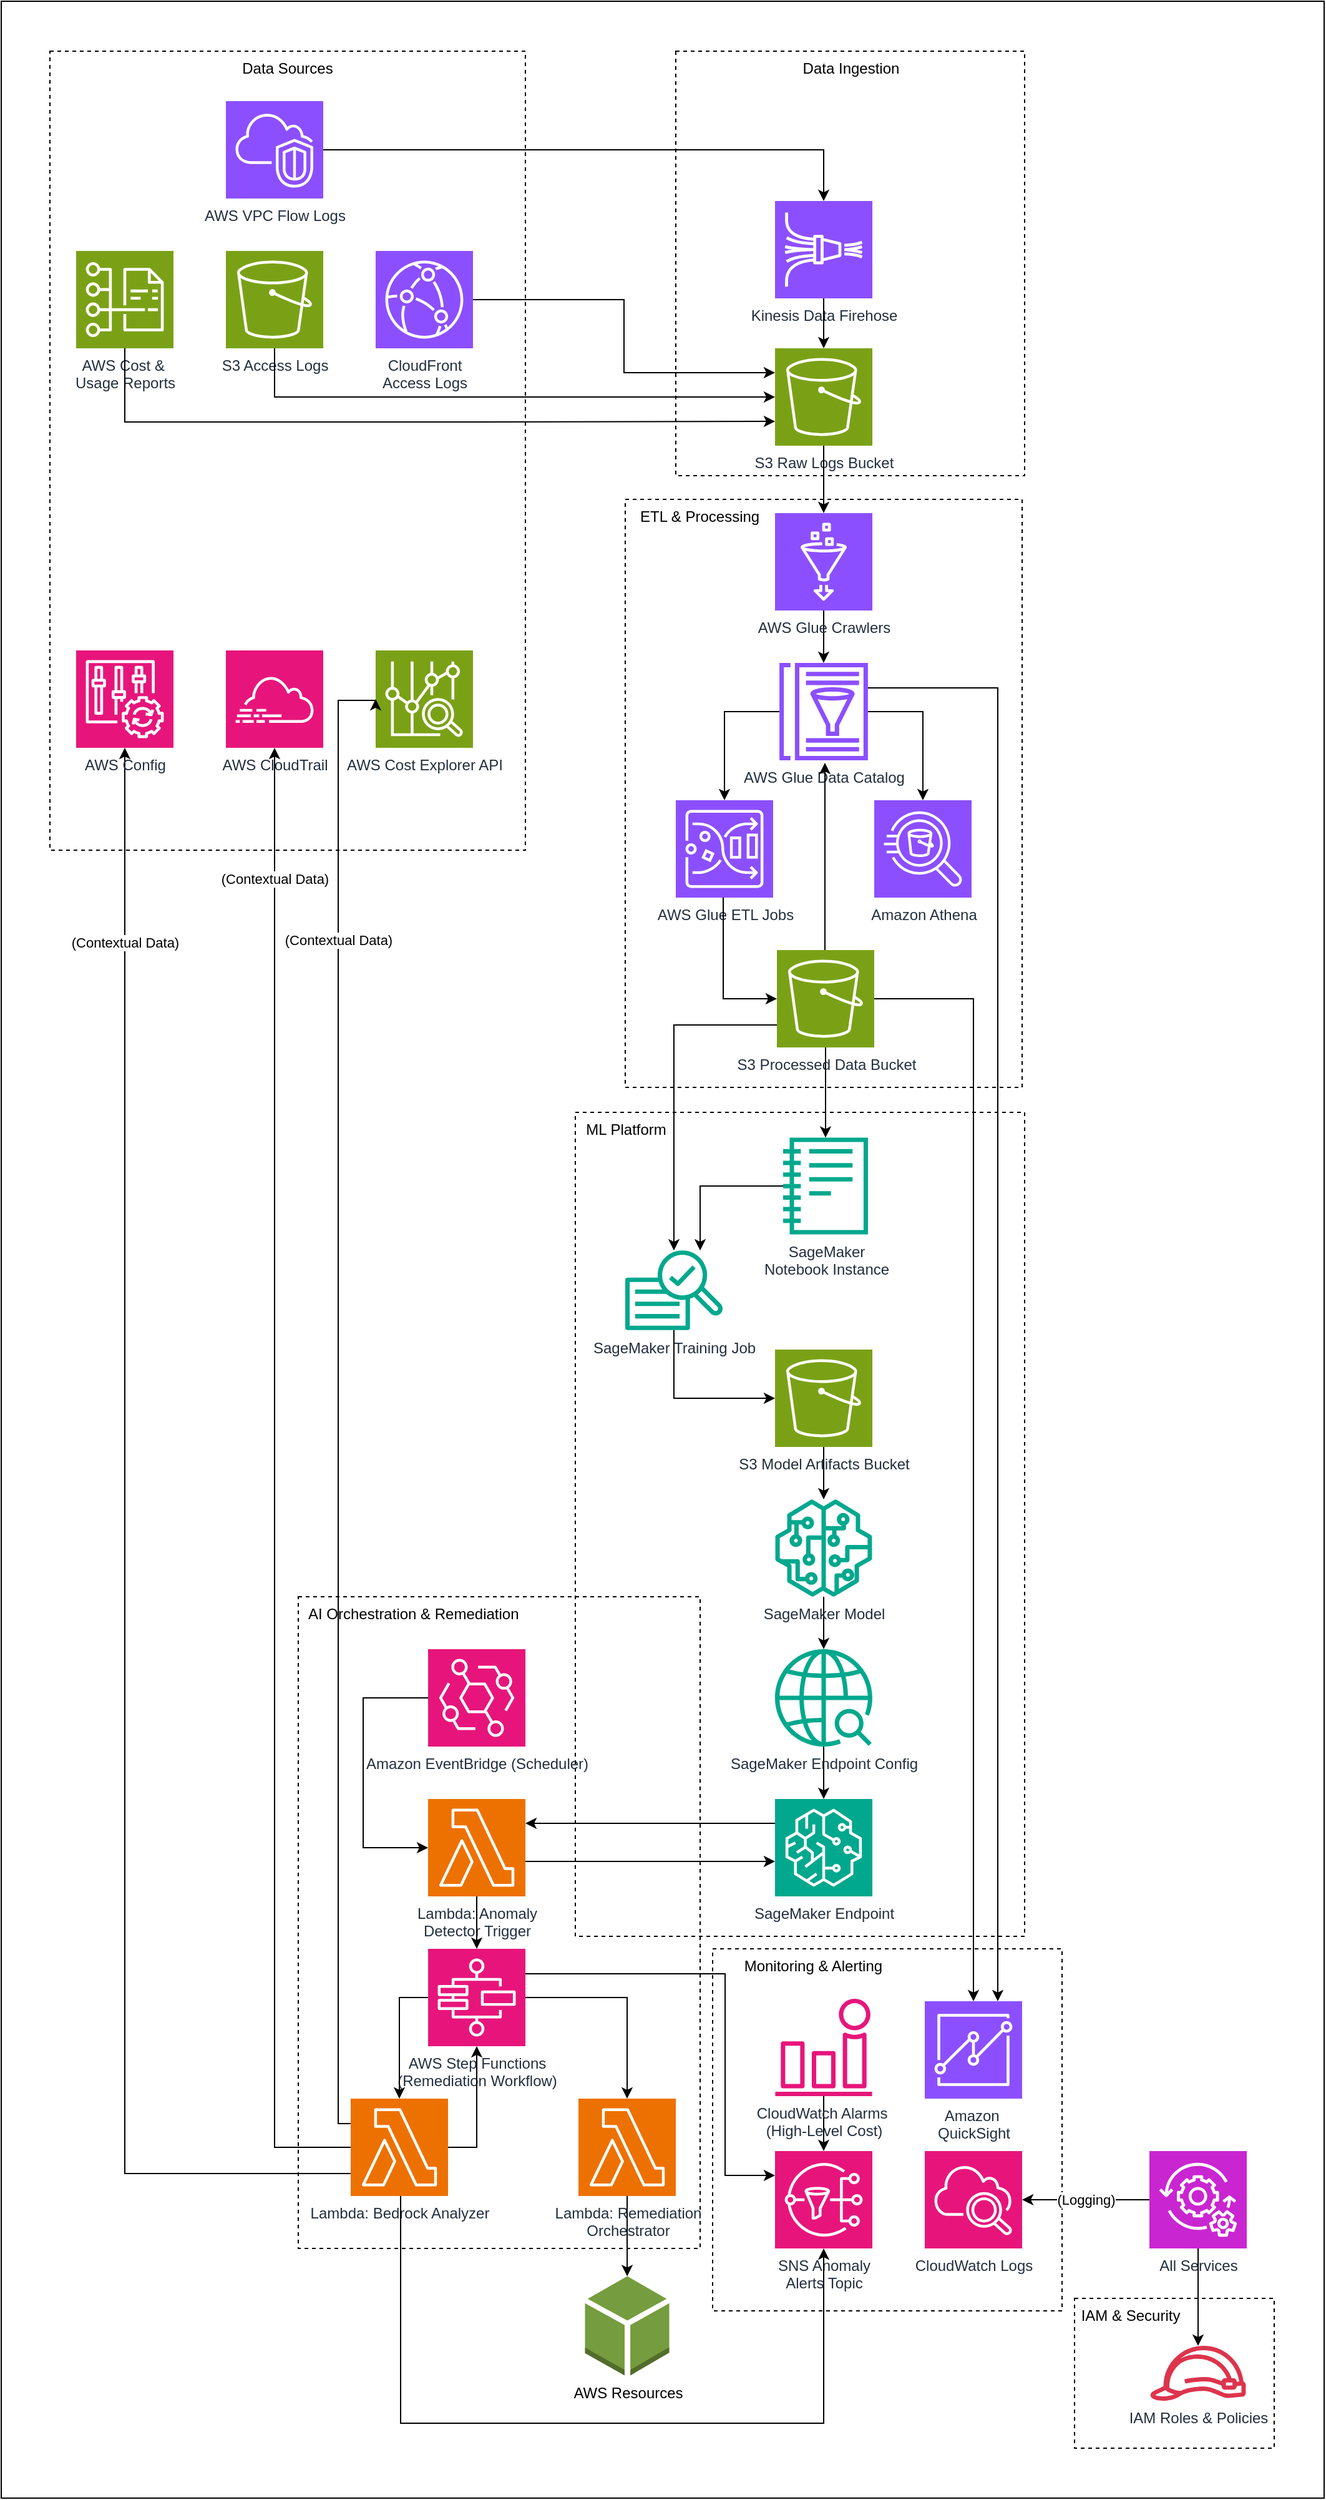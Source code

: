 <mxfile version="28.0.4">
  <diagram name="Page-1" id="ban93E1x9g3eHtzpJWJd">
    <mxGraphModel dx="2061" dy="1964" grid="1" gridSize="10" guides="1" tooltips="1" connect="1" arrows="1" fold="1" page="1" pageScale="1" pageWidth="827" pageHeight="1169" math="0" shadow="0">
      <root>
        <mxCell id="0" />
        <mxCell id="1" parent="0" />
        <mxCell id="ZNJ3kwFTyo7XcxQ9_HU3-84" value="" style="rounded=0;whiteSpace=wrap;html=1;fillColor=none;" parent="1" vertex="1">
          <mxGeometry x="-20" y="-40" width="1060" height="2000" as="geometry" />
        </mxCell>
        <mxCell id="ZNJ3kwFTyo7XcxQ9_HU3-73" value="Data Sources" style="rounded=0;whiteSpace=wrap;html=1;fillColor=none;dashed=1;verticalAlign=top;" parent="1" vertex="1">
          <mxGeometry x="19" width="381" height="640" as="geometry" />
        </mxCell>
        <mxCell id="ZNJ3kwFTyo7XcxQ9_HU3-79" value="&amp;nbsp; &amp;nbsp;ETL &amp;amp; Processing" style="rounded=0;whiteSpace=wrap;html=1;fillColor=none;dashed=1;verticalAlign=top;align=left;" parent="1" vertex="1">
          <mxGeometry x="480" y="359" width="318" height="471" as="geometry" />
        </mxCell>
        <mxCell id="ZNJ3kwFTyo7XcxQ9_HU3-80" value="&amp;nbsp; ML Platform" style="rounded=0;whiteSpace=wrap;html=1;fillColor=none;dashed=1;verticalAlign=top;align=left;" parent="1" vertex="1">
          <mxGeometry x="440" y="850" width="360" height="660" as="geometry" />
        </mxCell>
        <mxCell id="ZNJ3kwFTyo7XcxQ9_HU3-83" value="&lt;span class=&quot;selected&quot;&gt;&amp;nbsp;IAM &amp;amp; Security&lt;/span&gt;" style="rounded=0;whiteSpace=wrap;html=1;strokeColor=default;fillColor=none;dashed=1;verticalAlign=top;align=left;" parent="1" vertex="1">
          <mxGeometry x="840" y="1800" width="160" height="120" as="geometry" />
        </mxCell>
        <mxCell id="ZNJ3kwFTyo7XcxQ9_HU3-82" value="&lt;span class=&quot;selected&quot;&gt;&amp;nbsp; &amp;nbsp; &amp;nbsp; &amp;nbsp;Monitoring &amp;amp; Alerting&lt;/span&gt;" style="rounded=0;whiteSpace=wrap;html=1;fillColor=none;dashed=1;verticalAlign=top;align=left;" parent="1" vertex="1">
          <mxGeometry x="550" y="1520" width="280" height="290" as="geometry" />
        </mxCell>
        <mxCell id="ZNJ3kwFTyo7XcxQ9_HU3-81" value="&lt;span class=&quot;selected&quot;&gt;&amp;nbsp; AI Orchestration &amp;amp; Remediation&lt;/span&gt;" style="rounded=0;whiteSpace=wrap;html=1;fillColor=none;dashed=1;verticalAlign=top;align=left;" parent="1" vertex="1">
          <mxGeometry x="218" y="1238" width="322" height="522" as="geometry" />
        </mxCell>
        <mxCell id="ZNJ3kwFTyo7XcxQ9_HU3-7" style="edgeStyle=orthogonalEdgeStyle;rounded=0;orthogonalLoop=1;jettySize=auto;html=1;" parent="1" source="ZNJ3kwFTyo7XcxQ9_HU3-1" target="ZNJ3kwFTyo7XcxQ9_HU3-5" edge="1">
          <mxGeometry relative="1" as="geometry" />
        </mxCell>
        <mxCell id="ZNJ3kwFTyo7XcxQ9_HU3-1" value="&lt;span class=&quot;selected&quot;&gt;AWS VPC Flow Logs&lt;/span&gt;" style="sketch=0;points=[[0,0,0],[0.25,0,0],[0.5,0,0],[0.75,0,0],[1,0,0],[0,1,0],[0.25,1,0],[0.5,1,0],[0.75,1,0],[1,1,0],[0,0.25,0],[0,0.5,0],[0,0.75,0],[1,0.25,0],[1,0.5,0],[1,0.75,0]];outlineConnect=0;fontColor=#232F3E;fillColor=#8C4FFF;strokeColor=#ffffff;dashed=0;verticalLabelPosition=bottom;verticalAlign=top;align=center;html=1;fontSize=12;fontStyle=0;aspect=fixed;shape=mxgraph.aws4.resourceIcon;resIcon=mxgraph.aws4.vpc;" parent="1" vertex="1">
          <mxGeometry x="160" y="40" width="78" height="78" as="geometry" />
        </mxCell>
        <mxCell id="ZNJ3kwFTyo7XcxQ9_HU3-2" value="&lt;span class=&quot;selected&quot;&gt;AWS Cost &amp;amp;&amp;nbsp;&lt;/span&gt;&lt;div&gt;&lt;span class=&quot;selected&quot;&gt;Usage Reports&lt;/span&gt;&lt;/div&gt;" style="sketch=0;points=[[0,0,0],[0.25,0,0],[0.5,0,0],[0.75,0,0],[1,0,0],[0,1,0],[0.25,1,0],[0.5,1,0],[0.75,1,0],[1,1,0],[0,0.25,0],[0,0.5,0],[0,0.75,0],[1,0.25,0],[1,0.5,0],[1,0.75,0]];outlineConnect=0;fontColor=#232F3E;fillColor=#7AA116;strokeColor=#ffffff;dashed=0;verticalLabelPosition=bottom;verticalAlign=top;align=center;html=1;fontSize=12;fontStyle=0;aspect=fixed;shape=mxgraph.aws4.resourceIcon;resIcon=mxgraph.aws4.cost_and_usage_report;" parent="1" vertex="1">
          <mxGeometry x="40" y="160" width="78" height="78" as="geometry" />
        </mxCell>
        <mxCell id="ZNJ3kwFTyo7XcxQ9_HU3-3" value="&lt;span class=&quot;selected&quot;&gt;S3 Access Logs&lt;/span&gt;" style="sketch=0;points=[[0,0,0],[0.25,0,0],[0.5,0,0],[0.75,0,0],[1,0,0],[0,1,0],[0.25,1,0],[0.5,1,0],[0.75,1,0],[1,1,0],[0,0.25,0],[0,0.5,0],[0,0.75,0],[1,0.25,0],[1,0.5,0],[1,0.75,0]];outlineConnect=0;fontColor=#232F3E;fillColor=#7AA116;strokeColor=#ffffff;dashed=0;verticalLabelPosition=bottom;verticalAlign=top;align=center;html=1;fontSize=12;fontStyle=0;aspect=fixed;shape=mxgraph.aws4.resourceIcon;resIcon=mxgraph.aws4.s3;" parent="1" vertex="1">
          <mxGeometry x="160" y="160" width="78" height="78" as="geometry" />
        </mxCell>
        <mxCell id="ZNJ3kwFTyo7XcxQ9_HU3-4" value="&lt;span class=&quot;selected&quot;&gt;CloudFront&lt;/span&gt;&lt;div&gt;&lt;span class=&quot;selected&quot;&gt;Access Logs&lt;/span&gt;&lt;/div&gt;" style="sketch=0;points=[[0,0,0],[0.25,0,0],[0.5,0,0],[0.75,0,0],[1,0,0],[0,1,0],[0.25,1,0],[0.5,1,0],[0.75,1,0],[1,1,0],[0,0.25,0],[0,0.5,0],[0,0.75,0],[1,0.25,0],[1,0.5,0],[1,0.75,0]];outlineConnect=0;fontColor=#232F3E;fillColor=#8C4FFF;strokeColor=#ffffff;dashed=0;verticalLabelPosition=bottom;verticalAlign=top;align=center;html=1;fontSize=12;fontStyle=0;aspect=fixed;shape=mxgraph.aws4.resourceIcon;resIcon=mxgraph.aws4.cloudfront;" parent="1" vertex="1">
          <mxGeometry x="280" y="160" width="78" height="78" as="geometry" />
        </mxCell>
        <mxCell id="ZNJ3kwFTyo7XcxQ9_HU3-5" value="&lt;span class=&quot;selected&quot;&gt;Kinesis Data Firehose&lt;/span&gt;" style="sketch=0;points=[[0,0,0],[0.25,0,0],[0.5,0,0],[0.75,0,0],[1,0,0],[0,1,0],[0.25,1,0],[0.5,1,0],[0.75,1,0],[1,1,0],[0,0.25,0],[0,0.5,0],[0,0.75,0],[1,0.25,0],[1,0.5,0],[1,0.75,0]];outlineConnect=0;fontColor=#232F3E;fillColor=#8C4FFF;strokeColor=#ffffff;dashed=0;verticalLabelPosition=bottom;verticalAlign=top;align=center;html=1;fontSize=12;fontStyle=0;aspect=fixed;shape=mxgraph.aws4.resourceIcon;resIcon=mxgraph.aws4.kinesis_data_firehose;" parent="1" vertex="1">
          <mxGeometry x="600" y="120" width="78" height="78" as="geometry" />
        </mxCell>
        <mxCell id="ZNJ3kwFTyo7XcxQ9_HU3-6" value="&lt;span class=&quot;selected&quot;&gt;S3 Raw Logs Bucket&lt;/span&gt;" style="sketch=0;points=[[0,0,0],[0.25,0,0],[0.5,0,0],[0.75,0,0],[1,0,0],[0,1,0],[0.25,1,0],[0.5,1,0],[0.75,1,0],[1,1,0],[0,0.25,0],[0,0.5,0],[0,0.75,0],[1,0.25,0],[1,0.5,0],[1,0.75,0]];outlineConnect=0;fontColor=#232F3E;fillColor=#7AA116;strokeColor=#ffffff;dashed=0;verticalLabelPosition=bottom;verticalAlign=top;align=center;html=1;fontSize=12;fontStyle=0;aspect=fixed;shape=mxgraph.aws4.resourceIcon;resIcon=mxgraph.aws4.s3;" parent="1" vertex="1">
          <mxGeometry x="600" y="238" width="78" height="78" as="geometry" />
        </mxCell>
        <mxCell id="ZNJ3kwFTyo7XcxQ9_HU3-8" style="edgeStyle=orthogonalEdgeStyle;rounded=0;orthogonalLoop=1;jettySize=auto;html=1;entryX=0;entryY=0.25;entryDx=0;entryDy=0;entryPerimeter=0;" parent="1" source="ZNJ3kwFTyo7XcxQ9_HU3-4" target="ZNJ3kwFTyo7XcxQ9_HU3-6" edge="1">
          <mxGeometry relative="1" as="geometry" />
        </mxCell>
        <mxCell id="ZNJ3kwFTyo7XcxQ9_HU3-9" style="edgeStyle=orthogonalEdgeStyle;rounded=0;orthogonalLoop=1;jettySize=auto;html=1;entryX=0;entryY=0.5;entryDx=0;entryDy=0;entryPerimeter=0;" parent="1" source="ZNJ3kwFTyo7XcxQ9_HU3-3" target="ZNJ3kwFTyo7XcxQ9_HU3-6" edge="1">
          <mxGeometry relative="1" as="geometry">
            <Array as="points">
              <mxPoint x="199" y="277" />
            </Array>
          </mxGeometry>
        </mxCell>
        <mxCell id="ZNJ3kwFTyo7XcxQ9_HU3-10" style="edgeStyle=orthogonalEdgeStyle;rounded=0;orthogonalLoop=1;jettySize=auto;html=1;entryX=0;entryY=0.75;entryDx=0;entryDy=0;entryPerimeter=0;" parent="1" source="ZNJ3kwFTyo7XcxQ9_HU3-2" target="ZNJ3kwFTyo7XcxQ9_HU3-6" edge="1">
          <mxGeometry relative="1" as="geometry">
            <Array as="points">
              <mxPoint x="79" y="297" />
              <mxPoint x="359" y="297" />
            </Array>
          </mxGeometry>
        </mxCell>
        <mxCell id="ZNJ3kwFTyo7XcxQ9_HU3-11" style="edgeStyle=orthogonalEdgeStyle;rounded=0;orthogonalLoop=1;jettySize=auto;html=1;entryX=0.5;entryY=0;entryDx=0;entryDy=0;entryPerimeter=0;" parent="1" source="ZNJ3kwFTyo7XcxQ9_HU3-5" target="ZNJ3kwFTyo7XcxQ9_HU3-6" edge="1">
          <mxGeometry relative="1" as="geometry" />
        </mxCell>
        <mxCell id="ZNJ3kwFTyo7XcxQ9_HU3-12" value="&lt;span class=&quot;selected&quot;&gt;AWS Glue ETL Jobs&lt;/span&gt;" style="sketch=0;points=[[0,0,0],[0.25,0,0],[0.5,0,0],[0.75,0,0],[1,0,0],[0,1,0],[0.25,1,0],[0.5,1,0],[0.75,1,0],[1,1,0],[0,0.25,0],[0,0.5,0],[0,0.75,0],[1,0.25,0],[1,0.5,0],[1,0.75,0]];outlineConnect=0;fontColor=#232F3E;fillColor=#8C4FFF;strokeColor=#ffffff;dashed=0;verticalLabelPosition=bottom;verticalAlign=top;align=center;html=1;fontSize=12;fontStyle=0;aspect=fixed;shape=mxgraph.aws4.resourceIcon;resIcon=mxgraph.aws4.glue_databrew;" parent="1" vertex="1">
          <mxGeometry x="520.5" y="600" width="78" height="78" as="geometry" />
        </mxCell>
        <mxCell id="ZNJ3kwFTyo7XcxQ9_HU3-20" style="edgeStyle=orthogonalEdgeStyle;rounded=0;orthogonalLoop=1;jettySize=auto;html=1;" parent="1" source="ZNJ3kwFTyo7XcxQ9_HU3-13" target="ZNJ3kwFTyo7XcxQ9_HU3-15" edge="1">
          <mxGeometry relative="1" as="geometry" />
        </mxCell>
        <mxCell id="ZNJ3kwFTyo7XcxQ9_HU3-13" value="&lt;span class=&quot;selected&quot;&gt;AWS Glue Data Catalog&lt;/span&gt;" style="sketch=0;outlineConnect=0;fontColor=#232F3E;gradientColor=none;fillColor=#8C4FFF;strokeColor=none;dashed=0;verticalLabelPosition=bottom;verticalAlign=top;align=center;html=1;fontSize=12;fontStyle=0;aspect=fixed;pointerEvents=1;shape=mxgraph.aws4.glue_data_catalog;" parent="1" vertex="1">
          <mxGeometry x="603" y="490" width="72" height="78" as="geometry" />
        </mxCell>
        <mxCell id="ZNJ3kwFTyo7XcxQ9_HU3-18" style="edgeStyle=orthogonalEdgeStyle;rounded=0;orthogonalLoop=1;jettySize=auto;html=1;" parent="1" source="ZNJ3kwFTyo7XcxQ9_HU3-14" target="ZNJ3kwFTyo7XcxQ9_HU3-13" edge="1">
          <mxGeometry relative="1" as="geometry" />
        </mxCell>
        <mxCell id="ZNJ3kwFTyo7XcxQ9_HU3-14" value="&lt;span class=&quot;selected&quot;&gt;AWS Glue Crawlers&lt;/span&gt;" style="sketch=0;points=[[0,0,0],[0.25,0,0],[0.5,0,0],[0.75,0,0],[1,0,0],[0,1,0],[0.25,1,0],[0.5,1,0],[0.75,1,0],[1,1,0],[0,0.25,0],[0,0.5,0],[0,0.75,0],[1,0.25,0],[1,0.5,0],[1,0.75,0]];outlineConnect=0;fontColor=#232F3E;fillColor=#8C4FFF;strokeColor=#ffffff;dashed=0;verticalLabelPosition=bottom;verticalAlign=top;align=center;html=1;fontSize=12;fontStyle=0;aspect=fixed;shape=mxgraph.aws4.resourceIcon;resIcon=mxgraph.aws4.glue;" parent="1" vertex="1">
          <mxGeometry x="600" y="370" width="78" height="78" as="geometry" />
        </mxCell>
        <mxCell id="ZNJ3kwFTyo7XcxQ9_HU3-15" value="&lt;span class=&quot;selected&quot;&gt;Amazon Athena&lt;/span&gt;" style="sketch=0;points=[[0,0,0],[0.25,0,0],[0.5,0,0],[0.75,0,0],[1,0,0],[0,1,0],[0.25,1,0],[0.5,1,0],[0.75,1,0],[1,1,0],[0,0.25,0],[0,0.5,0],[0,0.75,0],[1,0.25,0],[1,0.5,0],[1,0.75,0]];outlineConnect=0;fontColor=#232F3E;fillColor=#8C4FFF;strokeColor=#ffffff;dashed=0;verticalLabelPosition=bottom;verticalAlign=top;align=center;html=1;fontSize=12;fontStyle=0;aspect=fixed;shape=mxgraph.aws4.resourceIcon;resIcon=mxgraph.aws4.athena;" parent="1" vertex="1">
          <mxGeometry x="679.5" y="600" width="78" height="78" as="geometry" />
        </mxCell>
        <mxCell id="ZNJ3kwFTyo7XcxQ9_HU3-32" style="edgeStyle=orthogonalEdgeStyle;rounded=0;orthogonalLoop=1;jettySize=auto;html=1;" parent="1" source="ZNJ3kwFTyo7XcxQ9_HU3-16" target="ZNJ3kwFTyo7XcxQ9_HU3-23" edge="1">
          <mxGeometry relative="1" as="geometry" />
        </mxCell>
        <mxCell id="ZNJ3kwFTyo7XcxQ9_HU3-33" style="edgeStyle=orthogonalEdgeStyle;rounded=0;orthogonalLoop=1;jettySize=auto;html=1;" parent="1" source="ZNJ3kwFTyo7XcxQ9_HU3-16" target="ZNJ3kwFTyo7XcxQ9_HU3-29" edge="1">
          <mxGeometry relative="1" as="geometry">
            <Array as="points">
              <mxPoint x="519" y="780" />
            </Array>
          </mxGeometry>
        </mxCell>
        <mxCell id="ZNJ3kwFTyo7XcxQ9_HU3-66" style="edgeStyle=orthogonalEdgeStyle;rounded=0;orthogonalLoop=1;jettySize=auto;html=1;" parent="1" source="ZNJ3kwFTyo7XcxQ9_HU3-16" target="ZNJ3kwFTyo7XcxQ9_HU3-62" edge="1">
          <mxGeometry relative="1" as="geometry" />
        </mxCell>
        <mxCell id="ZNJ3kwFTyo7XcxQ9_HU3-16" value="&lt;span class=&quot;selected&quot;&gt;S3 Processed Data Bucket&lt;/span&gt;" style="sketch=0;points=[[0,0,0],[0.25,0,0],[0.5,0,0],[0.75,0,0],[1,0,0],[0,1,0],[0.25,1,0],[0.5,1,0],[0.75,1,0],[1,1,0],[0,0.25,0],[0,0.5,0],[0,0.75,0],[1,0.25,0],[1,0.5,0],[1,0.75,0]];outlineConnect=0;fontColor=#232F3E;fillColor=#7AA116;strokeColor=#ffffff;dashed=0;verticalLabelPosition=bottom;verticalAlign=top;align=center;html=1;fontSize=12;fontStyle=0;aspect=fixed;shape=mxgraph.aws4.resourceIcon;resIcon=mxgraph.aws4.s3;" parent="1" vertex="1">
          <mxGeometry x="601.5" y="720" width="78" height="78" as="geometry" />
        </mxCell>
        <mxCell id="ZNJ3kwFTyo7XcxQ9_HU3-17" style="edgeStyle=orthogonalEdgeStyle;rounded=0;orthogonalLoop=1;jettySize=auto;html=1;entryX=0.5;entryY=0;entryDx=0;entryDy=0;entryPerimeter=0;" parent="1" source="ZNJ3kwFTyo7XcxQ9_HU3-6" target="ZNJ3kwFTyo7XcxQ9_HU3-14" edge="1">
          <mxGeometry relative="1" as="geometry" />
        </mxCell>
        <mxCell id="ZNJ3kwFTyo7XcxQ9_HU3-19" style="edgeStyle=orthogonalEdgeStyle;rounded=0;orthogonalLoop=1;jettySize=auto;html=1;entryX=0.5;entryY=0;entryDx=0;entryDy=0;entryPerimeter=0;" parent="1" source="ZNJ3kwFTyo7XcxQ9_HU3-13" target="ZNJ3kwFTyo7XcxQ9_HU3-12" edge="1">
          <mxGeometry relative="1" as="geometry" />
        </mxCell>
        <mxCell id="ZNJ3kwFTyo7XcxQ9_HU3-22" style="edgeStyle=orthogonalEdgeStyle;rounded=0;orthogonalLoop=1;jettySize=auto;html=1;entryX=0;entryY=0.5;entryDx=0;entryDy=0;entryPerimeter=0;" parent="1" source="ZNJ3kwFTyo7XcxQ9_HU3-12" target="ZNJ3kwFTyo7XcxQ9_HU3-16" edge="1">
          <mxGeometry relative="1" as="geometry">
            <Array as="points">
              <mxPoint x="558.5" y="759" />
            </Array>
          </mxGeometry>
        </mxCell>
        <mxCell id="ZNJ3kwFTyo7XcxQ9_HU3-34" style="edgeStyle=orthogonalEdgeStyle;rounded=0;orthogonalLoop=1;jettySize=auto;html=1;" parent="1" source="ZNJ3kwFTyo7XcxQ9_HU3-23" target="ZNJ3kwFTyo7XcxQ9_HU3-29" edge="1">
          <mxGeometry relative="1" as="geometry">
            <Array as="points">
              <mxPoint x="540" y="909" />
            </Array>
          </mxGeometry>
        </mxCell>
        <mxCell id="ZNJ3kwFTyo7XcxQ9_HU3-23" value="&lt;span class=&quot;selected&quot;&gt;SageMaker&lt;/span&gt;&lt;div&gt;&lt;span class=&quot;selected&quot;&gt;Notebook Instance&lt;/span&gt;&lt;/div&gt;" style="sketch=0;outlineConnect=0;fontColor=#232F3E;gradientColor=none;fillColor=#01A88D;strokeColor=none;dashed=0;verticalLabelPosition=bottom;verticalAlign=top;align=center;html=1;fontSize=12;fontStyle=0;aspect=fixed;pointerEvents=1;shape=mxgraph.aws4.sagemaker_notebook;" parent="1" vertex="1">
          <mxGeometry x="606.5" y="870" width="68" height="78" as="geometry" />
        </mxCell>
        <mxCell id="ZNJ3kwFTyo7XcxQ9_HU3-36" style="edgeStyle=orthogonalEdgeStyle;rounded=0;orthogonalLoop=1;jettySize=auto;html=1;" parent="1" source="ZNJ3kwFTyo7XcxQ9_HU3-25" target="ZNJ3kwFTyo7XcxQ9_HU3-26" edge="1">
          <mxGeometry relative="1" as="geometry" />
        </mxCell>
        <mxCell id="ZNJ3kwFTyo7XcxQ9_HU3-25" value="&lt;span class=&quot;selected&quot;&gt;S3 Model Artifacts Bucket&lt;/span&gt;" style="sketch=0;points=[[0,0,0],[0.25,0,0],[0.5,0,0],[0.75,0,0],[1,0,0],[0,1,0],[0.25,1,0],[0.5,1,0],[0.75,1,0],[1,1,0],[0,0.25,0],[0,0.5,0],[0,0.75,0],[1,0.25,0],[1,0.5,0],[1,0.75,0]];outlineConnect=0;fontColor=#232F3E;fillColor=#7AA116;strokeColor=#ffffff;dashed=0;verticalLabelPosition=bottom;verticalAlign=top;align=center;html=1;fontSize=12;fontStyle=0;aspect=fixed;shape=mxgraph.aws4.resourceIcon;resIcon=mxgraph.aws4.s3;" parent="1" vertex="1">
          <mxGeometry x="600" y="1040" width="78" height="78" as="geometry" />
        </mxCell>
        <mxCell id="ZNJ3kwFTyo7XcxQ9_HU3-37" style="edgeStyle=orthogonalEdgeStyle;rounded=0;orthogonalLoop=1;jettySize=auto;html=1;" parent="1" source="ZNJ3kwFTyo7XcxQ9_HU3-26" target="ZNJ3kwFTyo7XcxQ9_HU3-28" edge="1">
          <mxGeometry relative="1" as="geometry" />
        </mxCell>
        <mxCell id="ZNJ3kwFTyo7XcxQ9_HU3-26" value="&lt;span class=&quot;selected&quot;&gt;SageMaker Model&lt;/span&gt;" style="sketch=0;outlineConnect=0;fontColor=#232F3E;gradientColor=none;fillColor=#01A88D;strokeColor=none;dashed=0;verticalLabelPosition=bottom;verticalAlign=top;align=center;html=1;fontSize=12;fontStyle=0;aspect=fixed;pointerEvents=1;shape=mxgraph.aws4.sagemaker_model;" parent="1" vertex="1">
          <mxGeometry x="600" y="1160" width="78" height="78" as="geometry" />
        </mxCell>
        <mxCell id="ZNJ3kwFTyo7XcxQ9_HU3-38" style="edgeStyle=orthogonalEdgeStyle;rounded=0;orthogonalLoop=1;jettySize=auto;html=1;" parent="1" source="ZNJ3kwFTyo7XcxQ9_HU3-28" target="ZNJ3kwFTyo7XcxQ9_HU3-30" edge="1">
          <mxGeometry relative="1" as="geometry" />
        </mxCell>
        <mxCell id="ZNJ3kwFTyo7XcxQ9_HU3-28" value="&lt;span class=&quot;selected&quot;&gt;SageMaker Endpoint Config&lt;/span&gt;" style="sketch=0;outlineConnect=0;fontColor=#232F3E;gradientColor=none;fillColor=#01A88D;strokeColor=none;dashed=0;verticalLabelPosition=bottom;verticalAlign=top;align=center;html=1;fontSize=12;fontStyle=0;aspect=fixed;pointerEvents=1;shape=mxgraph.aws4.sagemaker_geospatial_ml;" parent="1" vertex="1">
          <mxGeometry x="600" y="1280" width="78" height="78" as="geometry" />
        </mxCell>
        <mxCell id="ZNJ3kwFTyo7XcxQ9_HU3-29" value="&lt;span class=&quot;selected&quot;&gt;SageMaker Training Job&lt;/span&gt;" style="sketch=0;outlineConnect=0;fontColor=#232F3E;gradientColor=none;fillColor=#01A88D;strokeColor=none;dashed=0;verticalLabelPosition=bottom;verticalAlign=top;align=center;html=1;fontSize=12;fontStyle=0;aspect=fixed;pointerEvents=1;shape=mxgraph.aws4.sagemaker_train;" parent="1" vertex="1">
          <mxGeometry x="480" y="960" width="78" height="65" as="geometry" />
        </mxCell>
        <mxCell id="ZNJ3kwFTyo7XcxQ9_HU3-30" value="&lt;span class=&quot;selected&quot;&gt;SageMaker Endpoint&lt;/span&gt;" style="sketch=0;points=[[0,0,0],[0.25,0,0],[0.5,0,0],[0.75,0,0],[1,0,0],[0,1,0],[0.25,1,0],[0.5,1,0],[0.75,1,0],[1,1,0],[0,0.25,0],[0,0.5,0],[0,0.75,0],[1,0.25,0],[1,0.5,0],[1,0.75,0]];outlineConnect=0;fontColor=#232F3E;fillColor=#01A88D;strokeColor=#ffffff;dashed=0;verticalLabelPosition=bottom;verticalAlign=top;align=center;html=1;fontSize=12;fontStyle=0;aspect=fixed;shape=mxgraph.aws4.resourceIcon;resIcon=mxgraph.aws4.sagemaker;" parent="1" vertex="1">
          <mxGeometry x="600" y="1400" width="78" height="78" as="geometry" />
        </mxCell>
        <mxCell id="ZNJ3kwFTyo7XcxQ9_HU3-31" style="edgeStyle=orthogonalEdgeStyle;rounded=0;orthogonalLoop=1;jettySize=auto;html=1;" parent="1" source="ZNJ3kwFTyo7XcxQ9_HU3-16" edge="1">
          <mxGeometry relative="1" as="geometry">
            <mxPoint x="640" y="570" as="targetPoint" />
          </mxGeometry>
        </mxCell>
        <mxCell id="ZNJ3kwFTyo7XcxQ9_HU3-35" style="edgeStyle=orthogonalEdgeStyle;rounded=0;orthogonalLoop=1;jettySize=auto;html=1;entryX=0;entryY=0.5;entryDx=0;entryDy=0;entryPerimeter=0;" parent="1" source="ZNJ3kwFTyo7XcxQ9_HU3-29" target="ZNJ3kwFTyo7XcxQ9_HU3-25" edge="1">
          <mxGeometry relative="1" as="geometry">
            <Array as="points">
              <mxPoint x="519" y="1079" />
            </Array>
          </mxGeometry>
        </mxCell>
        <mxCell id="ZNJ3kwFTyo7XcxQ9_HU3-39" value="&lt;span class=&quot;selected&quot;&gt;Amazon EventBridge (Scheduler)&lt;/span&gt;" style="sketch=0;points=[[0,0,0],[0.25,0,0],[0.5,0,0],[0.75,0,0],[1,0,0],[0,1,0],[0.25,1,0],[0.5,1,0],[0.75,1,0],[1,1,0],[0,0.25,0],[0,0.5,0],[0,0.75,0],[1,0.25,0],[1,0.5,0],[1,0.75,0]];outlineConnect=0;fontColor=#232F3E;fillColor=#E7157B;strokeColor=#ffffff;dashed=0;verticalLabelPosition=bottom;verticalAlign=top;align=center;html=1;fontSize=12;fontStyle=0;aspect=fixed;shape=mxgraph.aws4.resourceIcon;resIcon=mxgraph.aws4.eventbridge;" parent="1" vertex="1">
          <mxGeometry x="322" y="1280" width="78" height="78" as="geometry" />
        </mxCell>
        <mxCell id="ZNJ3kwFTyo7XcxQ9_HU3-47" style="edgeStyle=orthogonalEdgeStyle;rounded=0;orthogonalLoop=1;jettySize=auto;html=1;" parent="1" source="ZNJ3kwFTyo7XcxQ9_HU3-40" target="ZNJ3kwFTyo7XcxQ9_HU3-30" edge="1">
          <mxGeometry relative="1" as="geometry">
            <Array as="points">
              <mxPoint x="520" y="1450" />
              <mxPoint x="520" y="1450" />
            </Array>
          </mxGeometry>
        </mxCell>
        <mxCell id="ZNJ3kwFTyo7XcxQ9_HU3-40" value="&lt;span class=&quot;selected&quot;&gt;Lambda: Anomaly&lt;/span&gt;&lt;div&gt;&lt;span class=&quot;selected&quot;&gt;Detector Trigger&lt;/span&gt;&lt;/div&gt;" style="sketch=0;points=[[0,0,0],[0.25,0,0],[0.5,0,0],[0.75,0,0],[1,0,0],[0,1,0],[0.25,1,0],[0.5,1,0],[0.75,1,0],[1,1,0],[0,0.25,0],[0,0.5,0],[0,0.75,0],[1,0.25,0],[1,0.5,0],[1,0.75,0]];outlineConnect=0;fontColor=#232F3E;fillColor=#ED7100;strokeColor=#ffffff;dashed=0;verticalLabelPosition=bottom;verticalAlign=top;align=center;html=1;fontSize=12;fontStyle=0;aspect=fixed;shape=mxgraph.aws4.resourceIcon;resIcon=mxgraph.aws4.lambda;" parent="1" vertex="1">
          <mxGeometry x="322" y="1400" width="78" height="78" as="geometry" />
        </mxCell>
        <mxCell id="ZNJ3kwFTyo7XcxQ9_HU3-41" value="&lt;span class=&quot;selected&quot;&gt;AWS Step Functions&lt;/span&gt;&lt;div&gt;&lt;span class=&quot;selected&quot;&gt;(Remediation Workflow)&lt;/span&gt;&lt;/div&gt;" style="sketch=0;points=[[0,0,0],[0.25,0,0],[0.5,0,0],[0.75,0,0],[1,0,0],[0,1,0],[0.25,1,0],[0.5,1,0],[0.75,1,0],[1,1,0],[0,0.25,0],[0,0.5,0],[0,0.75,0],[1,0.25,0],[1,0.5,0],[1,0.75,0]];outlineConnect=0;fontColor=#232F3E;fillColor=#E7157B;strokeColor=#ffffff;dashed=0;verticalLabelPosition=bottom;verticalAlign=top;align=center;html=1;fontSize=12;fontStyle=0;aspect=fixed;shape=mxgraph.aws4.resourceIcon;resIcon=mxgraph.aws4.step_functions;" parent="1" vertex="1">
          <mxGeometry x="322" y="1520" width="78" height="78" as="geometry" />
        </mxCell>
        <mxCell id="ZNJ3kwFTyo7XcxQ9_HU3-52" style="edgeStyle=orthogonalEdgeStyle;rounded=0;orthogonalLoop=1;jettySize=auto;html=1;exitX=1;exitY=0.5;exitDx=0;exitDy=0;exitPerimeter=0;" parent="1" source="ZNJ3kwFTyo7XcxQ9_HU3-42" target="ZNJ3kwFTyo7XcxQ9_HU3-41" edge="1">
          <mxGeometry relative="1" as="geometry" />
        </mxCell>
        <mxCell id="ZNJ3kwFTyo7XcxQ9_HU3-57" style="edgeStyle=orthogonalEdgeStyle;rounded=0;orthogonalLoop=1;jettySize=auto;html=1;" parent="1" source="ZNJ3kwFTyo7XcxQ9_HU3-42" target="ZNJ3kwFTyo7XcxQ9_HU3-54" edge="1">
          <mxGeometry relative="1" as="geometry">
            <Array as="points">
              <mxPoint x="79" y="1700" />
            </Array>
          </mxGeometry>
        </mxCell>
        <mxCell id="ZNJ3kwFTyo7XcxQ9_HU3-76" value="(Contextual Data)" style="edgeLabel;html=1;align=center;verticalAlign=middle;resizable=0;points=[];" parent="ZNJ3kwFTyo7XcxQ9_HU3-57" vertex="1" connectable="0">
          <mxGeometry x="0.388" y="-1" relative="1" as="geometry">
            <mxPoint x="-1" y="-249" as="offset" />
          </mxGeometry>
        </mxCell>
        <mxCell id="ZNJ3kwFTyo7XcxQ9_HU3-58" style="edgeStyle=orthogonalEdgeStyle;rounded=0;orthogonalLoop=1;jettySize=auto;html=1;" parent="1" source="ZNJ3kwFTyo7XcxQ9_HU3-42" target="ZNJ3kwFTyo7XcxQ9_HU3-55" edge="1">
          <mxGeometry relative="1" as="geometry">
            <Array as="points">
              <mxPoint x="199" y="1679" />
            </Array>
          </mxGeometry>
        </mxCell>
        <mxCell id="ZNJ3kwFTyo7XcxQ9_HU3-75" value="(Contextual Data)" style="edgeLabel;html=1;align=center;verticalAlign=middle;resizable=0;points=[];" parent="ZNJ3kwFTyo7XcxQ9_HU3-58" vertex="1" connectable="0">
          <mxGeometry x="0.243" y="-3" relative="1" as="geometry">
            <mxPoint x="-3" y="-343" as="offset" />
          </mxGeometry>
        </mxCell>
        <mxCell id="ZNJ3kwFTyo7XcxQ9_HU3-42" value="&lt;span class=&quot;selected&quot;&gt;Lambda: Bedrock Analyzer&lt;/span&gt;" style="sketch=0;points=[[0,0,0],[0.25,0,0],[0.5,0,0],[0.75,0,0],[1,0,0],[0,1,0],[0.25,1,0],[0.5,1,0],[0.75,1,0],[1,1,0],[0,0.25,0],[0,0.5,0],[0,0.75,0],[1,0.25,0],[1,0.5,0],[1,0.75,0]];outlineConnect=0;fontColor=#232F3E;fillColor=#ED7100;strokeColor=#ffffff;dashed=0;verticalLabelPosition=bottom;verticalAlign=top;align=center;html=1;fontSize=12;fontStyle=0;aspect=fixed;shape=mxgraph.aws4.resourceIcon;resIcon=mxgraph.aws4.lambda;" parent="1" vertex="1">
          <mxGeometry x="260" y="1640" width="78" height="78" as="geometry" />
        </mxCell>
        <mxCell id="ZNJ3kwFTyo7XcxQ9_HU3-51" style="edgeStyle=orthogonalEdgeStyle;rounded=0;orthogonalLoop=1;jettySize=auto;html=1;" parent="1" source="ZNJ3kwFTyo7XcxQ9_HU3-43" target="ZNJ3kwFTyo7XcxQ9_HU3-44" edge="1">
          <mxGeometry relative="1" as="geometry" />
        </mxCell>
        <mxCell id="ZNJ3kwFTyo7XcxQ9_HU3-43" value="&lt;span class=&quot;selected&quot;&gt;Lambda: Remediation&lt;/span&gt;&lt;div&gt;&lt;span class=&quot;selected&quot;&gt;Orchestrator&lt;/span&gt;&lt;/div&gt;" style="sketch=0;points=[[0,0,0],[0.25,0,0],[0.5,0,0],[0.75,0,0],[1,0,0],[0,1,0],[0.25,1,0],[0.5,1,0],[0.75,1,0],[1,1,0],[0,0.25,0],[0,0.5,0],[0,0.75,0],[1,0.25,0],[1,0.5,0],[1,0.75,0]];outlineConnect=0;fontColor=#232F3E;fillColor=#ED7100;strokeColor=#ffffff;dashed=0;verticalLabelPosition=bottom;verticalAlign=top;align=center;html=1;fontSize=12;fontStyle=0;aspect=fixed;shape=mxgraph.aws4.resourceIcon;resIcon=mxgraph.aws4.lambda;" parent="1" vertex="1">
          <mxGeometry x="442.5" y="1640" width="78" height="78" as="geometry" />
        </mxCell>
        <mxCell id="ZNJ3kwFTyo7XcxQ9_HU3-44" value="&lt;span class=&quot;selected&quot;&gt;AWS Resources&lt;/span&gt;" style="outlineConnect=0;dashed=0;verticalLabelPosition=bottom;verticalAlign=top;align=center;html=1;shape=mxgraph.aws3.resources;fillColor=#759C3E;gradientColor=none;" parent="1" vertex="1">
          <mxGeometry x="447.75" y="1782.25" width="67.5" height="79.5" as="geometry" />
        </mxCell>
        <mxCell id="ZNJ3kwFTyo7XcxQ9_HU3-45" style="edgeStyle=orthogonalEdgeStyle;rounded=0;orthogonalLoop=1;jettySize=auto;html=1;entryX=0;entryY=0.5;entryDx=0;entryDy=0;entryPerimeter=0;exitX=0;exitY=0.5;exitDx=0;exitDy=0;exitPerimeter=0;" parent="1" source="ZNJ3kwFTyo7XcxQ9_HU3-39" target="ZNJ3kwFTyo7XcxQ9_HU3-40" edge="1">
          <mxGeometry relative="1" as="geometry">
            <Array as="points">
              <mxPoint x="270" y="1319" />
              <mxPoint x="270" y="1439" />
            </Array>
          </mxGeometry>
        </mxCell>
        <mxCell id="ZNJ3kwFTyo7XcxQ9_HU3-46" style="edgeStyle=orthogonalEdgeStyle;rounded=0;orthogonalLoop=1;jettySize=auto;html=1;entryX=1;entryY=0.25;entryDx=0;entryDy=0;entryPerimeter=0;" parent="1" source="ZNJ3kwFTyo7XcxQ9_HU3-30" target="ZNJ3kwFTyo7XcxQ9_HU3-40" edge="1">
          <mxGeometry relative="1" as="geometry">
            <Array as="points">
              <mxPoint x="519" y="1420" />
            </Array>
          </mxGeometry>
        </mxCell>
        <mxCell id="ZNJ3kwFTyo7XcxQ9_HU3-48" style="edgeStyle=orthogonalEdgeStyle;rounded=0;orthogonalLoop=1;jettySize=auto;html=1;entryX=0.5;entryY=0;entryDx=0;entryDy=0;entryPerimeter=0;" parent="1" source="ZNJ3kwFTyo7XcxQ9_HU3-40" target="ZNJ3kwFTyo7XcxQ9_HU3-41" edge="1">
          <mxGeometry relative="1" as="geometry" />
        </mxCell>
        <mxCell id="ZNJ3kwFTyo7XcxQ9_HU3-49" style="edgeStyle=orthogonalEdgeStyle;rounded=0;orthogonalLoop=1;jettySize=auto;html=1;entryX=0.5;entryY=0;entryDx=0;entryDy=0;entryPerimeter=0;exitX=0;exitY=0.5;exitDx=0;exitDy=0;exitPerimeter=0;" parent="1" source="ZNJ3kwFTyo7XcxQ9_HU3-41" target="ZNJ3kwFTyo7XcxQ9_HU3-42" edge="1">
          <mxGeometry relative="1" as="geometry" />
        </mxCell>
        <mxCell id="ZNJ3kwFTyo7XcxQ9_HU3-50" style="edgeStyle=orthogonalEdgeStyle;rounded=0;orthogonalLoop=1;jettySize=auto;html=1;entryX=0.5;entryY=0;entryDx=0;entryDy=0;entryPerimeter=0;" parent="1" source="ZNJ3kwFTyo7XcxQ9_HU3-41" target="ZNJ3kwFTyo7XcxQ9_HU3-43" edge="1">
          <mxGeometry relative="1" as="geometry" />
        </mxCell>
        <mxCell id="ZNJ3kwFTyo7XcxQ9_HU3-54" value="&lt;span class=&quot;selected&quot;&gt;AWS Config&lt;/span&gt;" style="sketch=0;points=[[0,0,0],[0.25,0,0],[0.5,0,0],[0.75,0,0],[1,0,0],[0,1,0],[0.25,1,0],[0.5,1,0],[0.75,1,0],[1,1,0],[0,0.25,0],[0,0.5,0],[0,0.75,0],[1,0.25,0],[1,0.5,0],[1,0.75,0]];points=[[0,0,0],[0.25,0,0],[0.5,0,0],[0.75,0,0],[1,0,0],[0,1,0],[0.25,1,0],[0.5,1,0],[0.75,1,0],[1,1,0],[0,0.25,0],[0,0.5,0],[0,0.75,0],[1,0.25,0],[1,0.5,0],[1,0.75,0]];outlineConnect=0;fontColor=#232F3E;fillColor=#E7157B;strokeColor=#ffffff;dashed=0;verticalLabelPosition=bottom;verticalAlign=top;align=center;html=1;fontSize=12;fontStyle=0;aspect=fixed;shape=mxgraph.aws4.resourceIcon;resIcon=mxgraph.aws4.config;" parent="1" vertex="1">
          <mxGeometry x="40" y="480" width="78" height="78" as="geometry" />
        </mxCell>
        <mxCell id="ZNJ3kwFTyo7XcxQ9_HU3-55" value="&lt;span class=&quot;selected&quot;&gt;AWS CloudTrail&lt;/span&gt;" style="sketch=0;points=[[0,0,0],[0.25,0,0],[0.5,0,0],[0.75,0,0],[1,0,0],[0,1,0],[0.25,1,0],[0.5,1,0],[0.75,1,0],[1,1,0],[0,0.25,0],[0,0.5,0],[0,0.75,0],[1,0.25,0],[1,0.5,0],[1,0.75,0]];points=[[0,0,0],[0.25,0,0],[0.5,0,0],[0.75,0,0],[1,0,0],[0,1,0],[0.25,1,0],[0.5,1,0],[0.75,1,0],[1,1,0],[0,0.25,0],[0,0.5,0],[0,0.75,0],[1,0.25,0],[1,0.5,0],[1,0.75,0]];outlineConnect=0;fontColor=#232F3E;fillColor=#E7157B;strokeColor=#ffffff;dashed=0;verticalLabelPosition=bottom;verticalAlign=top;align=center;html=1;fontSize=12;fontStyle=0;aspect=fixed;shape=mxgraph.aws4.resourceIcon;resIcon=mxgraph.aws4.cloudtrail;" parent="1" vertex="1">
          <mxGeometry x="160" y="480" width="78" height="78" as="geometry" />
        </mxCell>
        <mxCell id="ZNJ3kwFTyo7XcxQ9_HU3-56" value="&lt;span class=&quot;selected&quot;&gt;AWS Cost Explorer API&lt;/span&gt;" style="sketch=0;points=[[0,0,0],[0.25,0,0],[0.5,0,0],[0.75,0,0],[1,0,0],[0,1,0],[0.25,1,0],[0.5,1,0],[0.75,1,0],[1,1,0],[0,0.25,0],[0,0.5,0],[0,0.75,0],[1,0.25,0],[1,0.5,0],[1,0.75,0]];outlineConnect=0;fontColor=#232F3E;fillColor=#7AA116;strokeColor=#ffffff;dashed=0;verticalLabelPosition=bottom;verticalAlign=top;align=center;html=1;fontSize=12;fontStyle=0;aspect=fixed;shape=mxgraph.aws4.resourceIcon;resIcon=mxgraph.aws4.cost_explorer;" parent="1" vertex="1">
          <mxGeometry x="280" y="480" width="78" height="78" as="geometry" />
        </mxCell>
        <mxCell id="ZNJ3kwFTyo7XcxQ9_HU3-59" style="edgeStyle=orthogonalEdgeStyle;rounded=0;orthogonalLoop=1;jettySize=auto;html=1;entryX=0;entryY=0.5;entryDx=0;entryDy=0;entryPerimeter=0;" parent="1" source="ZNJ3kwFTyo7XcxQ9_HU3-42" target="ZNJ3kwFTyo7XcxQ9_HU3-56" edge="1">
          <mxGeometry relative="1" as="geometry">
            <Array as="points">
              <mxPoint x="250" y="1660" />
              <mxPoint x="250" y="520" />
            </Array>
          </mxGeometry>
        </mxCell>
        <mxCell id="ZNJ3kwFTyo7XcxQ9_HU3-74" value="(Contextual Data)" style="edgeLabel;html=1;align=center;verticalAlign=middle;resizable=0;points=[];" parent="ZNJ3kwFTyo7XcxQ9_HU3-59" vertex="1" connectable="0">
          <mxGeometry x="0.203" y="-1" relative="1" as="geometry">
            <mxPoint x="-1" y="-248" as="offset" />
          </mxGeometry>
        </mxCell>
        <mxCell id="ZNJ3kwFTyo7XcxQ9_HU3-64" style="edgeStyle=orthogonalEdgeStyle;rounded=0;orthogonalLoop=1;jettySize=auto;html=1;" parent="1" source="ZNJ3kwFTyo7XcxQ9_HU3-60" target="ZNJ3kwFTyo7XcxQ9_HU3-61" edge="1">
          <mxGeometry relative="1" as="geometry" />
        </mxCell>
        <mxCell id="ZNJ3kwFTyo7XcxQ9_HU3-60" value="&lt;span class=&quot;selected&quot;&gt;CloudWatch Alarms&amp;nbsp;&lt;/span&gt;&lt;div&gt;&lt;span class=&quot;selected&quot;&gt;(High-Level Cost)&lt;/span&gt;&lt;/div&gt;" style="sketch=0;outlineConnect=0;fontColor=#232F3E;gradientColor=none;fillColor=#E7157B;strokeColor=none;dashed=0;verticalLabelPosition=bottom;verticalAlign=top;align=center;html=1;fontSize=12;fontStyle=0;aspect=fixed;pointerEvents=1;shape=mxgraph.aws4.alarm;" parent="1" vertex="1">
          <mxGeometry x="600" y="1560" width="78" height="78" as="geometry" />
        </mxCell>
        <mxCell id="ZNJ3kwFTyo7XcxQ9_HU3-61" value="&lt;span class=&quot;selected&quot;&gt;SNS Anomaly&lt;/span&gt;&lt;div&gt;&lt;span class=&quot;selected&quot;&gt;Alerts Topic&lt;/span&gt;&lt;/div&gt;" style="sketch=0;points=[[0,0,0],[0.25,0,0],[0.5,0,0],[0.75,0,0],[1,0,0],[0,1,0],[0.25,1,0],[0.5,1,0],[0.75,1,0],[1,1,0],[0,0.25,0],[0,0.5,0],[0,0.75,0],[1,0.25,0],[1,0.5,0],[1,0.75,0]];outlineConnect=0;fontColor=#232F3E;fillColor=#E7157B;strokeColor=#ffffff;dashed=0;verticalLabelPosition=bottom;verticalAlign=top;align=center;html=1;fontSize=12;fontStyle=0;aspect=fixed;shape=mxgraph.aws4.resourceIcon;resIcon=mxgraph.aws4.sns;" parent="1" vertex="1">
          <mxGeometry x="600" y="1682" width="78" height="78" as="geometry" />
        </mxCell>
        <mxCell id="ZNJ3kwFTyo7XcxQ9_HU3-62" value="&lt;span class=&quot;selected&quot;&gt;Amazon&amp;nbsp;&lt;/span&gt;&lt;div&gt;&lt;span class=&quot;selected&quot;&gt;QuickSight&lt;/span&gt;&lt;/div&gt;" style="sketch=0;points=[[0,0,0],[0.25,0,0],[0.5,0,0],[0.75,0,0],[1,0,0],[0,1,0],[0.25,1,0],[0.5,1,0],[0.75,1,0],[1,1,0],[0,0.25,0],[0,0.5,0],[0,0.75,0],[1,0.25,0],[1,0.5,0],[1,0.75,0]];outlineConnect=0;fontColor=#232F3E;fillColor=#8C4FFF;strokeColor=#ffffff;dashed=0;verticalLabelPosition=bottom;verticalAlign=top;align=center;html=1;fontSize=12;fontStyle=0;aspect=fixed;shape=mxgraph.aws4.resourceIcon;resIcon=mxgraph.aws4.quicksight;" parent="1" vertex="1">
          <mxGeometry x="720" y="1562" width="78" height="78" as="geometry" />
        </mxCell>
        <mxCell id="ZNJ3kwFTyo7XcxQ9_HU3-63" value="&lt;span class=&quot;selected&quot;&gt;CloudWatch Logs&lt;/span&gt;" style="sketch=0;points=[[0,0,0],[0.25,0,0],[0.5,0,0],[0.75,0,0],[1,0,0],[0,1,0],[0.25,1,0],[0.5,1,0],[0.75,1,0],[1,1,0],[0,0.25,0],[0,0.5,0],[0,0.75,0],[1,0.25,0],[1,0.5,0],[1,0.75,0]];points=[[0,0,0],[0.25,0,0],[0.5,0,0],[0.75,0,0],[1,0,0],[0,1,0],[0.25,1,0],[0.5,1,0],[0.75,1,0],[1,1,0],[0,0.25,0],[0,0.5,0],[0,0.75,0],[1,0.25,0],[1,0.5,0],[1,0.75,0]];outlineConnect=0;fontColor=#232F3E;fillColor=#E7157B;strokeColor=#ffffff;dashed=0;verticalLabelPosition=bottom;verticalAlign=top;align=center;html=1;fontSize=12;fontStyle=0;aspect=fixed;shape=mxgraph.aws4.resourceIcon;resIcon=mxgraph.aws4.cloudwatch_2;" parent="1" vertex="1">
          <mxGeometry x="720" y="1682" width="78" height="78" as="geometry" />
        </mxCell>
        <mxCell id="ZNJ3kwFTyo7XcxQ9_HU3-65" style="edgeStyle=orthogonalEdgeStyle;rounded=0;orthogonalLoop=1;jettySize=auto;html=1;entryX=0.75;entryY=0;entryDx=0;entryDy=0;entryPerimeter=0;" parent="1" source="ZNJ3kwFTyo7XcxQ9_HU3-13" target="ZNJ3kwFTyo7XcxQ9_HU3-62" edge="1">
          <mxGeometry relative="1" as="geometry">
            <Array as="points">
              <mxPoint x="779" y="510" />
            </Array>
          </mxGeometry>
        </mxCell>
        <mxCell id="ZNJ3kwFTyo7XcxQ9_HU3-67" style="edgeStyle=orthogonalEdgeStyle;rounded=0;orthogonalLoop=1;jettySize=auto;html=1;entryX=0;entryY=0.25;entryDx=0;entryDy=0;entryPerimeter=0;" parent="1" source="ZNJ3kwFTyo7XcxQ9_HU3-41" target="ZNJ3kwFTyo7XcxQ9_HU3-61" edge="1">
          <mxGeometry relative="1" as="geometry">
            <Array as="points">
              <mxPoint x="560" y="1540" />
              <mxPoint x="560" y="1702" />
            </Array>
          </mxGeometry>
        </mxCell>
        <mxCell id="ZNJ3kwFTyo7XcxQ9_HU3-68" style="edgeStyle=orthogonalEdgeStyle;rounded=0;orthogonalLoop=1;jettySize=auto;html=1;entryX=0.5;entryY=1;entryDx=0;entryDy=0;entryPerimeter=0;" parent="1" source="ZNJ3kwFTyo7XcxQ9_HU3-42" target="ZNJ3kwFTyo7XcxQ9_HU3-61" edge="1">
          <mxGeometry relative="1" as="geometry">
            <Array as="points">
              <mxPoint x="300" y="1900" />
              <mxPoint x="639" y="1900" />
            </Array>
          </mxGeometry>
        </mxCell>
        <mxCell id="ZNJ3kwFTyo7XcxQ9_HU3-69" value="IAM Roles &amp;amp; Policies" style="sketch=0;outlineConnect=0;fontColor=#232F3E;gradientColor=none;fillColor=#DD344C;strokeColor=none;dashed=0;verticalLabelPosition=bottom;verticalAlign=top;align=center;html=1;fontSize=12;fontStyle=0;aspect=fixed;pointerEvents=1;shape=mxgraph.aws4.role;" parent="1" vertex="1">
          <mxGeometry x="900" y="1838" width="78" height="44" as="geometry" />
        </mxCell>
        <mxCell id="ZNJ3kwFTyo7XcxQ9_HU3-71" style="edgeStyle=orthogonalEdgeStyle;rounded=0;orthogonalLoop=1;jettySize=auto;html=1;" parent="1" source="ZNJ3kwFTyo7XcxQ9_HU3-70" target="ZNJ3kwFTyo7XcxQ9_HU3-69" edge="1">
          <mxGeometry relative="1" as="geometry" />
        </mxCell>
        <mxCell id="ZNJ3kwFTyo7XcxQ9_HU3-72" style="edgeStyle=orthogonalEdgeStyle;rounded=0;orthogonalLoop=1;jettySize=auto;html=1;" parent="1" source="ZNJ3kwFTyo7XcxQ9_HU3-70" target="ZNJ3kwFTyo7XcxQ9_HU3-63" edge="1">
          <mxGeometry relative="1" as="geometry" />
        </mxCell>
        <mxCell id="ZNJ3kwFTyo7XcxQ9_HU3-77" value="(Logging)" style="edgeLabel;html=1;align=center;verticalAlign=middle;resizable=0;points=[];" parent="ZNJ3kwFTyo7XcxQ9_HU3-72" vertex="1" connectable="0">
          <mxGeometry x="0.122" y="1" relative="1" as="geometry">
            <mxPoint x="6" y="-1" as="offset" />
          </mxGeometry>
        </mxCell>
        <mxCell id="ZNJ3kwFTyo7XcxQ9_HU3-70" value="All Services" style="sketch=0;points=[[0,0,0],[0.25,0,0],[0.5,0,0],[0.75,0,0],[1,0,0],[0,1,0],[0.25,1,0],[0.5,1,0],[0.75,1,0],[1,1,0],[0,0.25,0],[0,0.5,0],[0,0.75,0],[1,0.25,0],[1,0.5,0],[1,0.75,0]];outlineConnect=0;fontColor=#232F3E;fillColor=#C925D1;strokeColor=#ffffff;dashed=0;verticalLabelPosition=bottom;verticalAlign=top;align=center;html=1;fontSize=12;fontStyle=0;aspect=fixed;shape=mxgraph.aws4.resourceIcon;resIcon=mxgraph.aws4.managed_services;" parent="1" vertex="1">
          <mxGeometry x="900" y="1682" width="78" height="78" as="geometry" />
        </mxCell>
        <mxCell id="ZNJ3kwFTyo7XcxQ9_HU3-78" value="Data Ingestion" style="rounded=0;whiteSpace=wrap;html=1;fillColor=none;dashed=1;verticalAlign=top;" parent="1" vertex="1">
          <mxGeometry x="520.5" width="279.5" height="340" as="geometry" />
        </mxCell>
      </root>
    </mxGraphModel>
  </diagram>
</mxfile>
